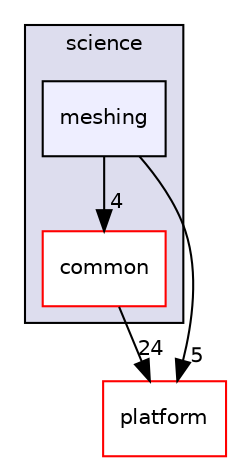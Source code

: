 digraph "bioexplorer/backend/science/meshing" {
  compound=true
  node [ fontsize="10", fontname="Helvetica"];
  edge [ labelfontsize="10", labelfontname="Helvetica"];
  subgraph clusterdir_14d627cccd023aaf4f18eaf1359097e2 {
    graph [ bgcolor="#ddddee", pencolor="black", label="science" fontname="Helvetica", fontsize="10", URL="dir_14d627cccd023aaf4f18eaf1359097e2.html"]
  dir_5e35986c19ea419782b8bbaa2dbf7d22 [shape=box label="common" fillcolor="white" style="filled" color="red" URL="dir_5e35986c19ea419782b8bbaa2dbf7d22.html"];
  dir_ce7c53f7ae7b05cd876b756753a17bbc [shape=box, label="meshing", style="filled", fillcolor="#eeeeff", pencolor="black", URL="dir_ce7c53f7ae7b05cd876b756753a17bbc.html"];
  }
  dir_c5a52a81292cf9a5167198f4f346d6d9 [shape=box label="platform" fillcolor="white" style="filled" color="red" URL="dir_c5a52a81292cf9a5167198f4f346d6d9.html"];
  dir_ce7c53f7ae7b05cd876b756753a17bbc->dir_5e35986c19ea419782b8bbaa2dbf7d22 [headlabel="4", labeldistance=1.5 headhref="dir_000054_000042.html"];
  dir_ce7c53f7ae7b05cd876b756753a17bbc->dir_c5a52a81292cf9a5167198f4f346d6d9 [headlabel="5", labeldistance=1.5 headhref="dir_000054_000061.html"];
  dir_5e35986c19ea419782b8bbaa2dbf7d22->dir_c5a52a81292cf9a5167198f4f346d6d9 [headlabel="24", labeldistance=1.5 headhref="dir_000042_000061.html"];
}
